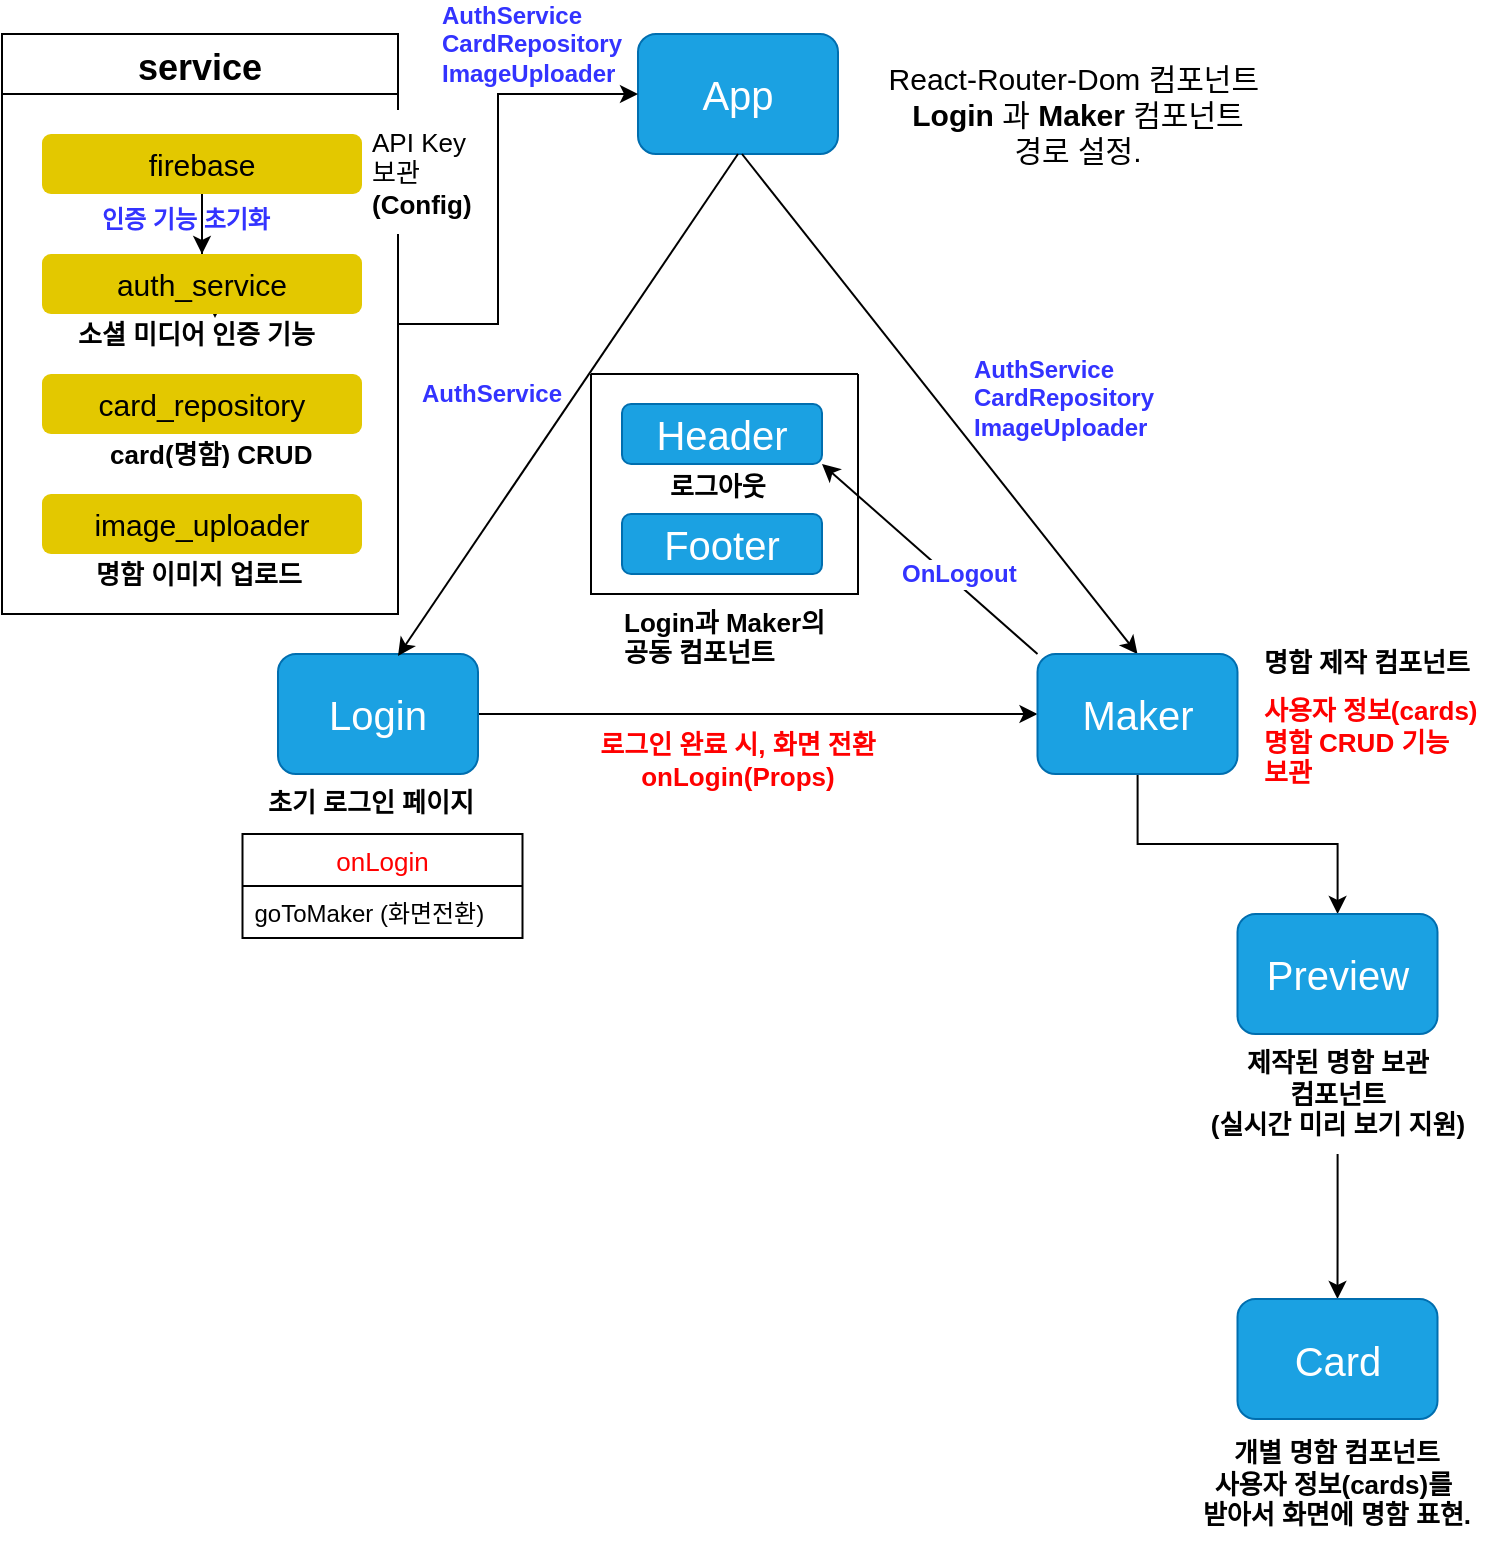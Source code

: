 <mxfile version="15.3.8" type="github">
  <diagram id="qXojaY42aiBFxvhF_yrl" name="Page-1">
    <mxGraphModel dx="1422" dy="762" grid="1" gridSize="10" guides="1" tooltips="1" connect="1" arrows="1" fold="1" page="1" pageScale="1" pageWidth="827" pageHeight="1169" math="0" shadow="0">
      <root>
        <mxCell id="0" />
        <mxCell id="1" parent="0" />
        <mxCell id="ZUQluo5VriQcecSHElmV-1" value="&lt;font style=&quot;font-size: 20px&quot;&gt;App&lt;/font&gt;" style="rounded=1;whiteSpace=wrap;html=1;fillColor=#1ba1e2;strokeColor=#006EAF;fontColor=#ffffff;" parent="1" vertex="1">
          <mxGeometry x="360" y="40" width="100" height="60" as="geometry" />
        </mxCell>
        <mxCell id="ZUQluo5VriQcecSHElmV-4" value="&lt;font style=&quot;font-size: 15px&quot;&gt;&lt;font style=&quot;font-size: 15px&quot;&gt;&lt;br&gt;React&lt;/font&gt;-&lt;font style=&quot;font-size: 15px&quot;&gt;Router-Dom 컴포넌트&amp;nbsp;&lt;br&gt;&lt;b&gt;Login&lt;/b&gt; 과 &lt;b&gt;Maker&lt;/b&gt;&amp;nbsp;컴포넌트 &lt;br&gt;경로 설정.&lt;br&gt;&lt;br&gt;&lt;/font&gt;&lt;/font&gt;" style="text;html=1;strokeColor=none;fillColor=none;align=center;verticalAlign=middle;whiteSpace=wrap;rounded=0;labelBackgroundColor=#FFFFFF;labelBorderColor=none;spacing=0;fontColor=#000000;spacingLeft=0;" parent="1" vertex="1">
          <mxGeometry x="480" y="40" width="200" height="80" as="geometry" />
        </mxCell>
        <mxCell id="iWGha1-I6UxMjXV0nj9g-36" value="" style="edgeStyle=orthogonalEdgeStyle;rounded=0;orthogonalLoop=1;jettySize=auto;html=1;fontSize=13;fontColor=#3333FF;entryX=0;entryY=0.5;entryDx=0;entryDy=0;" edge="1" parent="1" source="iWGha1-I6UxMjXV0nj9g-1" target="ZUQluo5VriQcecSHElmV-1">
          <mxGeometry relative="1" as="geometry">
            <mxPoint x="350" y="70" as="targetPoint" />
            <Array as="points">
              <mxPoint x="290" y="185" />
              <mxPoint x="290" y="70" />
            </Array>
          </mxGeometry>
        </mxCell>
        <mxCell id="iWGha1-I6UxMjXV0nj9g-1" value="service" style="swimlane;fontSize=18;startSize=30;" vertex="1" parent="1">
          <mxGeometry x="42" y="40" width="198" height="290" as="geometry">
            <mxRectangle x="42" y="40" width="90" height="30" as="alternateBounds" />
          </mxGeometry>
        </mxCell>
        <mxCell id="iWGha1-I6UxMjXV0nj9g-19" value="" style="edgeStyle=orthogonalEdgeStyle;rounded=0;orthogonalLoop=1;jettySize=auto;html=1;fontSize=18;fontColor=#FFFFFF;entryX=0.5;entryY=0;entryDx=0;entryDy=0;" edge="1" parent="iWGha1-I6UxMjXV0nj9g-1" source="iWGha1-I6UxMjXV0nj9g-2" target="iWGha1-I6UxMjXV0nj9g-3">
          <mxGeometry relative="1" as="geometry">
            <mxPoint x="100" y="100" as="targetPoint" />
          </mxGeometry>
        </mxCell>
        <mxCell id="iWGha1-I6UxMjXV0nj9g-31" value="" style="edgeStyle=orthogonalEdgeStyle;rounded=0;orthogonalLoop=1;jettySize=auto;html=1;fontSize=13;fontColor=#3333FF;" edge="1" parent="iWGha1-I6UxMjXV0nj9g-1" source="iWGha1-I6UxMjXV0nj9g-2" target="iWGha1-I6UxMjXV0nj9g-25">
          <mxGeometry relative="1" as="geometry" />
        </mxCell>
        <mxCell id="iWGha1-I6UxMjXV0nj9g-2" value="&lt;span style=&quot;font-size: 15px&quot;&gt;firebase&lt;/span&gt;" style="rounded=1;whiteSpace=wrap;html=1;fillColor=#e3c800;strokeColor=none;fontColor=#000000;" vertex="1" parent="iWGha1-I6UxMjXV0nj9g-1">
          <mxGeometry x="20" y="50" width="160" height="30" as="geometry" />
        </mxCell>
        <mxCell id="iWGha1-I6UxMjXV0nj9g-3" value="&lt;span style=&quot;font-size: 15px&quot;&gt;auth_service&lt;/span&gt;" style="rounded=1;whiteSpace=wrap;html=1;fillColor=#e3c800;strokeColor=none;fontColor=#000000;" vertex="1" parent="iWGha1-I6UxMjXV0nj9g-1">
          <mxGeometry x="20" y="110" width="160" height="30" as="geometry" />
        </mxCell>
        <mxCell id="iWGha1-I6UxMjXV0nj9g-4" value="&lt;span style=&quot;font-size: 15px&quot;&gt;card_repository&lt;/span&gt;" style="rounded=1;whiteSpace=wrap;html=1;fillColor=#e3c800;strokeColor=none;fontColor=#000000;" vertex="1" parent="iWGha1-I6UxMjXV0nj9g-1">
          <mxGeometry x="20" y="170" width="160" height="30" as="geometry" />
        </mxCell>
        <mxCell id="iWGha1-I6UxMjXV0nj9g-5" value="&lt;span style=&quot;font-size: 15px&quot;&gt;image_uploader&lt;/span&gt;" style="rounded=1;whiteSpace=wrap;html=1;fillColor=#e3c800;strokeColor=none;fontColor=#000000;" vertex="1" parent="iWGha1-I6UxMjXV0nj9g-1">
          <mxGeometry x="20" y="230" width="160" height="30" as="geometry" />
        </mxCell>
        <mxCell id="iWGha1-I6UxMjXV0nj9g-24" value="&lt;font style=&quot;font-size: 12px;&quot;&gt;인증 기능 초기화&lt;/font&gt;" style="text;html=1;strokeColor=none;fillColor=none;align=center;verticalAlign=middle;whiteSpace=wrap;rounded=0;labelBackgroundColor=none;fontSize=12;fontColor=#3333FF;fontStyle=1" vertex="1" parent="iWGha1-I6UxMjXV0nj9g-1">
          <mxGeometry x="42" y="83" width="100" height="20" as="geometry" />
        </mxCell>
        <mxCell id="iWGha1-I6UxMjXV0nj9g-25" value="&lt;h1 style=&quot;font-size: 13px&quot;&gt;&lt;font color=&quot;#000000&quot; style=&quot;font-size: 13px&quot;&gt;&lt;span style=&quot;font-size: 13px;&quot;&gt;소셜 미디어 인증 기능&amp;nbsp;&lt;/span&gt;&lt;/font&gt;&lt;/h1&gt;" style="text;html=1;strokeColor=none;fillColor=none;spacing=5;spacingTop=-18;whiteSpace=wrap;overflow=hidden;rounded=0;fontSize=13;fontColor=#FFFFFF;labelBackgroundColor=none;fontStyle=1" vertex="1" parent="iWGha1-I6UxMjXV0nj9g-1">
          <mxGeometry x="33" y="142" width="147" height="15" as="geometry" />
        </mxCell>
        <mxCell id="iWGha1-I6UxMjXV0nj9g-26" value="&lt;h1 style=&quot;font-size: 13px&quot;&gt;&lt;font color=&quot;#000000&quot;&gt;&lt;span style=&quot;&quot;&gt;card(명함) CRUD&lt;/span&gt;&lt;/font&gt;&lt;/h1&gt;" style="text;html=1;strokeColor=none;fillColor=none;spacing=5;spacingTop=-18;whiteSpace=wrap;overflow=hidden;rounded=0;fontSize=13;fontColor=#FFFFFF;labelBackgroundColor=none;fontStyle=1" vertex="1" parent="iWGha1-I6UxMjXV0nj9g-1">
          <mxGeometry x="49" y="202" width="113" height="15" as="geometry" />
        </mxCell>
        <mxCell id="iWGha1-I6UxMjXV0nj9g-27" value="&lt;h1 style=&quot;font-size: 13px&quot;&gt;&lt;font color=&quot;#000000&quot;&gt;&lt;span style=&quot;&quot;&gt;명함 이미지 업로드&lt;/span&gt;&lt;/font&gt;&lt;/h1&gt;" style="text;html=1;strokeColor=none;fillColor=none;spacing=5;spacingTop=-18;whiteSpace=wrap;overflow=hidden;rounded=0;fontSize=13;fontColor=#FFFFFF;labelBackgroundColor=none;fontStyle=1" vertex="1" parent="iWGha1-I6UxMjXV0nj9g-1">
          <mxGeometry x="41.5" y="262" width="127.5" height="15" as="geometry" />
        </mxCell>
        <mxCell id="iWGha1-I6UxMjXV0nj9g-20" value="&lt;h1 style=&quot;font-size: 13px&quot;&gt;&lt;font color=&quot;#000000&quot; style=&quot;font-size: 13px&quot;&gt;&lt;span style=&quot;font-weight: 400&quot;&gt;API Key 보관&lt;/span&gt;(Config)&lt;/font&gt;&lt;/h1&gt;" style="text;html=1;strokeColor=none;fillColor=none;spacing=5;spacingTop=-18;whiteSpace=wrap;overflow=hidden;rounded=0;fontSize=15;fontColor=#FFFFFF;labelBackgroundColor=#FFFFFF;" vertex="1" parent="iWGha1-I6UxMjXV0nj9g-1">
          <mxGeometry x="180" y="46" width="60" height="54" as="geometry" />
        </mxCell>
        <mxCell id="iWGha1-I6UxMjXV0nj9g-37" value="AuthService&lt;br&gt;CardRepository&lt;br&gt;ImageUploader" style="text;html=1;strokeColor=none;fillColor=none;align=left;verticalAlign=middle;whiteSpace=wrap;rounded=0;labelBackgroundColor=none;fontSize=12;fontColor=#3333FF;fontStyle=1" vertex="1" parent="1">
          <mxGeometry x="260" y="25" width="100" height="40" as="geometry" />
        </mxCell>
        <mxCell id="iWGha1-I6UxMjXV0nj9g-64" value="" style="edgeStyle=orthogonalEdgeStyle;rounded=0;orthogonalLoop=1;jettySize=auto;html=1;fontSize=13;fontColor=#3333FF;entryX=0;entryY=0.5;entryDx=0;entryDy=0;" edge="1" parent="1" source="iWGha1-I6UxMjXV0nj9g-48" target="iWGha1-I6UxMjXV0nj9g-57">
          <mxGeometry relative="1" as="geometry">
            <mxPoint x="370" y="380" as="targetPoint" />
          </mxGeometry>
        </mxCell>
        <mxCell id="iWGha1-I6UxMjXV0nj9g-48" value="&lt;font style=&quot;font-size: 20px&quot;&gt;Login&lt;/font&gt;" style="rounded=1;whiteSpace=wrap;html=1;fillColor=#1ba1e2;strokeColor=#006EAF;fontColor=#ffffff;" vertex="1" parent="1">
          <mxGeometry x="180" y="350" width="100" height="60" as="geometry" />
        </mxCell>
        <mxCell id="iWGha1-I6UxMjXV0nj9g-55" value="" style="endArrow=classic;html=1;fontSize=13;fontColor=#3333FF;entryX=0.6;entryY=0.017;entryDx=0;entryDy=0;entryPerimeter=0;" edge="1" parent="1" target="iWGha1-I6UxMjXV0nj9g-48">
          <mxGeometry width="50" height="50" relative="1" as="geometry">
            <mxPoint x="410" y="100" as="sourcePoint" />
            <mxPoint x="300" y="290" as="targetPoint" />
          </mxGeometry>
        </mxCell>
        <mxCell id="iWGha1-I6UxMjXV0nj9g-56" value="" style="endArrow=classic;html=1;fontSize=13;fontColor=#3333FF;entryX=0.5;entryY=0;entryDx=0;entryDy=0;" edge="1" parent="1" target="iWGha1-I6UxMjXV0nj9g-57">
          <mxGeometry width="50" height="50" relative="1" as="geometry">
            <mxPoint x="412" y="100" as="sourcePoint" />
            <mxPoint x="592" y="340" as="targetPoint" />
          </mxGeometry>
        </mxCell>
        <mxCell id="iWGha1-I6UxMjXV0nj9g-99" value="" style="edgeStyle=orthogonalEdgeStyle;rounded=0;orthogonalLoop=1;jettySize=auto;html=1;fontSize=13;fontColor=#FF0000;" edge="1" parent="1" source="iWGha1-I6UxMjXV0nj9g-57" target="iWGha1-I6UxMjXV0nj9g-98">
          <mxGeometry relative="1" as="geometry" />
        </mxCell>
        <mxCell id="iWGha1-I6UxMjXV0nj9g-57" value="&lt;font style=&quot;font-size: 20px&quot;&gt;Maker&lt;/font&gt;" style="rounded=1;whiteSpace=wrap;html=1;fillColor=#1ba1e2;strokeColor=#006EAF;fontColor=#ffffff;" vertex="1" parent="1">
          <mxGeometry x="559.75" y="350" width="100" height="60" as="geometry" />
        </mxCell>
        <mxCell id="iWGha1-I6UxMjXV0nj9g-58" value="AuthService&lt;br&gt;" style="text;html=1;strokeColor=none;fillColor=none;align=left;verticalAlign=middle;whiteSpace=wrap;rounded=0;labelBackgroundColor=none;fontSize=12;fontColor=#3333FF;fontStyle=1" vertex="1" parent="1">
          <mxGeometry x="250" y="210" width="76" height="20" as="geometry" />
        </mxCell>
        <mxCell id="iWGha1-I6UxMjXV0nj9g-59" value="AuthService&lt;br&gt;CardRepository&lt;br&gt;ImageUploader" style="text;html=1;strokeColor=none;fillColor=none;align=left;verticalAlign=middle;whiteSpace=wrap;rounded=0;labelBackgroundColor=none;fontSize=12;fontColor=#3333FF;fontStyle=1" vertex="1" parent="1">
          <mxGeometry x="526" y="202" width="100" height="40" as="geometry" />
        </mxCell>
        <mxCell id="iWGha1-I6UxMjXV0nj9g-61" value="&lt;h1 style=&quot;font-size: 13px&quot;&gt;&lt;font color=&quot;#000000&quot;&gt;&lt;span&gt;초기 로그인 페이지&lt;/span&gt;&lt;/font&gt;&lt;/h1&gt;" style="text;html=1;strokeColor=none;fillColor=none;spacing=5;spacingTop=-18;whiteSpace=wrap;overflow=hidden;rounded=0;fontSize=13;fontColor=#FFFFFF;labelBackgroundColor=none;fontStyle=1" vertex="1" parent="1">
          <mxGeometry x="169.5" y="416" width="125.5" height="15" as="geometry" />
        </mxCell>
        <mxCell id="iWGha1-I6UxMjXV0nj9g-62" value="&lt;h1 style=&quot;font-size: 13px&quot;&gt;&lt;font color=&quot;#000000&quot;&gt;명함 제작 컴포넌트&lt;/font&gt;&lt;/h1&gt;&lt;div&gt;&lt;font color=&quot;#ff0000&quot;&gt;사용자 정보(cards)&lt;/font&gt;&lt;/div&gt;&lt;div&gt;&lt;font color=&quot;#ff0000&quot;&gt;명함 CRUD 기능&lt;/font&gt;&lt;/div&gt;&lt;div&gt;&lt;font color=&quot;#ff0000&quot;&gt;보관&lt;/font&gt;&lt;/div&gt;" style="text;html=1;strokeColor=none;fillColor=none;spacing=5;spacingTop=-18;whiteSpace=wrap;overflow=hidden;rounded=0;fontSize=13;fontColor=#FFFFFF;labelBackgroundColor=none;fontStyle=1" vertex="1" parent="1">
          <mxGeometry x="668" y="346" width="125.75" height="74" as="geometry" />
        </mxCell>
        <mxCell id="iWGha1-I6UxMjXV0nj9g-65" value="로그인 완료 시, 화면 전환&lt;br&gt;onLogin(Props)" style="text;html=1;strokeColor=none;fillColor=none;align=center;verticalAlign=middle;whiteSpace=wrap;rounded=0;labelBackgroundColor=none;fontSize=13;fontColor=#FF0000;fontStyle=1" vertex="1" parent="1">
          <mxGeometry x="330" y="386" width="160" height="34" as="geometry" />
        </mxCell>
        <mxCell id="iWGha1-I6UxMjXV0nj9g-66" value="onLogin" style="swimlane;fontStyle=0;childLayout=stackLayout;horizontal=1;startSize=26;fillColor=none;horizontalStack=0;resizeParent=1;resizeParentMax=0;resizeLast=0;collapsible=1;marginBottom=0;labelBackgroundColor=none;fontSize=13;fontColor=#FF0000;strokeColor=default;" vertex="1" parent="1">
          <mxGeometry x="162.25" y="440" width="140" height="52" as="geometry" />
        </mxCell>
        <mxCell id="iWGha1-I6UxMjXV0nj9g-67" value="goToMaker (화면전환)" style="text;strokeColor=none;fillColor=none;align=left;verticalAlign=top;spacingLeft=4;spacingRight=4;overflow=hidden;rotatable=0;points=[[0,0.5],[1,0.5]];portConstraint=eastwest;" vertex="1" parent="iWGha1-I6UxMjXV0nj9g-66">
          <mxGeometry y="26" width="140" height="26" as="geometry" />
        </mxCell>
        <mxCell id="iWGha1-I6UxMjXV0nj9g-70" value="&lt;span style=&quot;font-size: 20px&quot;&gt;Header&lt;/span&gt;" style="rounded=1;whiteSpace=wrap;html=1;fillColor=#1ba1e2;strokeColor=#006EAF;fontColor=#ffffff;" vertex="1" parent="1">
          <mxGeometry x="352" y="225" width="100" height="30" as="geometry" />
        </mxCell>
        <mxCell id="iWGha1-I6UxMjXV0nj9g-71" value="&lt;span style=&quot;font-size: 20px&quot;&gt;Footer&lt;/span&gt;" style="rounded=1;whiteSpace=wrap;html=1;fillColor=#1ba1e2;strokeColor=#006EAF;fontColor=#ffffff;" vertex="1" parent="1">
          <mxGeometry x="352" y="280" width="100" height="30" as="geometry" />
        </mxCell>
        <mxCell id="iWGha1-I6UxMjXV0nj9g-74" value="" style="endArrow=classic;html=1;fontSize=13;fontColor=#FF0000;entryX=1;entryY=1;entryDx=0;entryDy=0;exitX=0;exitY=0;exitDx=0;exitDy=0;" edge="1" parent="1" source="iWGha1-I6UxMjXV0nj9g-57" target="iWGha1-I6UxMjXV0nj9g-70">
          <mxGeometry width="50" height="50" relative="1" as="geometry">
            <mxPoint x="533" y="350" as="sourcePoint" />
            <mxPoint x="583" y="300" as="targetPoint" />
          </mxGeometry>
        </mxCell>
        <mxCell id="iWGha1-I6UxMjXV0nj9g-77" value="" style="swimlane;startSize=0;labelBackgroundColor=none;fontSize=13;fontColor=#FF0000;strokeColor=default;" vertex="1" parent="1">
          <mxGeometry x="336.5" y="210" width="133.5" height="110" as="geometry" />
        </mxCell>
        <mxCell id="iWGha1-I6UxMjXV0nj9g-83" value="&lt;h1 style=&quot;font-size: 13px&quot;&gt;&lt;font color=&quot;#000000&quot; style=&quot;font-size: 13px&quot;&gt;&lt;span style=&quot;font-size: 13px&quot;&gt;로그아웃&lt;/span&gt;&lt;/font&gt;&lt;/h1&gt;" style="text;html=1;strokeColor=none;fillColor=none;spacing=5;spacingTop=-18;whiteSpace=wrap;overflow=hidden;rounded=0;fontSize=13;fontColor=#FFFFFF;labelBackgroundColor=none;fontStyle=1" vertex="1" parent="iWGha1-I6UxMjXV0nj9g-77">
          <mxGeometry x="34" y="47.5" width="69" height="15" as="geometry" />
        </mxCell>
        <mxCell id="iWGha1-I6UxMjXV0nj9g-79" value="OnLogout" style="text;html=1;strokeColor=none;fillColor=none;align=left;verticalAlign=middle;whiteSpace=wrap;rounded=0;labelBackgroundColor=#FFFFFF;fontSize=12;fontColor=#3333FF;fontStyle=1" vertex="1" parent="1">
          <mxGeometry x="490" y="300" width="60" height="20" as="geometry" />
        </mxCell>
        <mxCell id="iWGha1-I6UxMjXV0nj9g-82" value="&lt;h1 style=&quot;font-size: 13px&quot;&gt;&lt;font color=&quot;#000000&quot;&gt;&lt;span&gt;Login과 Maker의 공동 컴포넌트&lt;/span&gt;&lt;/font&gt;&lt;/h1&gt;" style="text;html=1;strokeColor=none;fillColor=none;spacing=5;spacingTop=-18;whiteSpace=wrap;overflow=hidden;rounded=0;fontSize=13;fontColor=#FFFFFF;labelBackgroundColor=none;fontStyle=1" vertex="1" parent="1">
          <mxGeometry x="348" y="326" width="114" height="30" as="geometry" />
        </mxCell>
        <mxCell id="iWGha1-I6UxMjXV0nj9g-98" value="&lt;span style=&quot;font-size: 20px&quot;&gt;Preview&lt;/span&gt;" style="rounded=1;whiteSpace=wrap;html=1;fillColor=#1ba1e2;strokeColor=#006EAF;fontColor=#ffffff;" vertex="1" parent="1">
          <mxGeometry x="659.75" y="480" width="100" height="60" as="geometry" />
        </mxCell>
        <mxCell id="iWGha1-I6UxMjXV0nj9g-102" value="" style="edgeStyle=orthogonalEdgeStyle;rounded=0;orthogonalLoop=1;jettySize=auto;html=1;fontSize=13;fontColor=#FF0000;" edge="1" parent="1" source="iWGha1-I6UxMjXV0nj9g-100">
          <mxGeometry relative="1" as="geometry">
            <mxPoint x="709.75" y="672.5" as="targetPoint" />
          </mxGeometry>
        </mxCell>
        <mxCell id="iWGha1-I6UxMjXV0nj9g-100" value="&lt;font color=&quot;#000000&quot;&gt;제작된 명함 보관 &lt;br&gt;컴포넌트 &lt;br&gt;(실시간 미리 보기 지원)&lt;/font&gt;" style="text;html=1;strokeColor=none;fillColor=none;spacing=5;spacingTop=-18;whiteSpace=wrap;overflow=hidden;rounded=0;fontSize=13;fontColor=#FFFFFF;labelBackgroundColor=none;fontStyle=1;align=center;" vertex="1" parent="1">
          <mxGeometry x="634.75" y="555" width="150" height="45" as="geometry" />
        </mxCell>
        <mxCell id="iWGha1-I6UxMjXV0nj9g-103" value="&lt;span style=&quot;font-size: 20px&quot;&gt;Card&lt;/span&gt;" style="rounded=1;whiteSpace=wrap;html=1;fillColor=#1ba1e2;strokeColor=#006EAF;fontColor=#ffffff;" vertex="1" parent="1">
          <mxGeometry x="659.75" y="672.5" width="100" height="60" as="geometry" />
        </mxCell>
        <mxCell id="iWGha1-I6UxMjXV0nj9g-104" value="&lt;font color=&quot;#000000&quot;&gt;개별 명함 컴포넌트&lt;br&gt;사용자 정보(cards)를&amp;nbsp;&lt;br&gt;받아서 화면에 명함 표현.&lt;br&gt;&lt;/font&gt;" style="text;html=1;strokeColor=none;fillColor=none;spacing=5;spacingTop=-18;whiteSpace=wrap;overflow=hidden;rounded=0;fontSize=13;fontColor=#FFFFFF;labelBackgroundColor=none;fontStyle=1;align=center;" vertex="1" parent="1">
          <mxGeometry x="632" y="750" width="154.75" height="45" as="geometry" />
        </mxCell>
      </root>
    </mxGraphModel>
  </diagram>
</mxfile>
